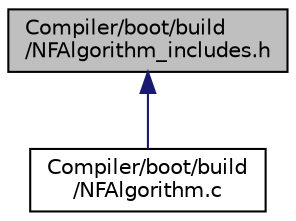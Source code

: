 digraph "Compiler/boot/build/NFAlgorithm_includes.h"
{
  edge [fontname="Helvetica",fontsize="10",labelfontname="Helvetica",labelfontsize="10"];
  node [fontname="Helvetica",fontsize="10",shape=record];
  Node8 [label="Compiler/boot/build\l/NFAlgorithm_includes.h",height=0.2,width=0.4,color="black", fillcolor="grey75", style="filled", fontcolor="black"];
  Node8 -> Node9 [dir="back",color="midnightblue",fontsize="10",style="solid",fontname="Helvetica"];
  Node9 [label="Compiler/boot/build\l/NFAlgorithm.c",height=0.2,width=0.4,color="black", fillcolor="white", style="filled",URL="$d8/d14/_n_f_algorithm_8c.html"];
}
